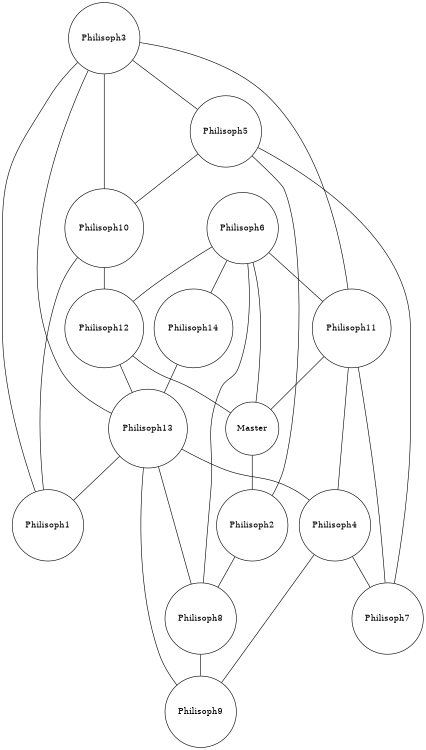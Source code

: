 graph ClusterNodes {
		graph [ dpi = 600 ]; 
		rankdir=UD;
		size="8,5";
		node [shape = circle];
	Philisoph3 -- Philisoph1
	Philisoph3 -- Philisoph13
	Philisoph3 -- Philisoph10
	Philisoph3 -- Philisoph11
	Philisoph3 -- Philisoph5
	Philisoph6 -- Philisoph14
	Philisoph6 -- Philisoph12
	Philisoph6 -- Master
	Philisoph6 -- Philisoph8
	Philisoph6 -- Philisoph11
	Philisoph11 -- Master
	Philisoph11 -- Philisoph7
	Philisoph11 -- Philisoph4
	Philisoph14 -- Philisoph13
	Philisoph5 -- Philisoph7
	Philisoph5 -- Philisoph10
	Philisoph5 -- Philisoph2
	Philisoph10 -- Philisoph12
	Philisoph10 -- Philisoph1
	Philisoph12 -- Master
	Philisoph12 -- Philisoph13
	Philisoph13 -- Philisoph1
	Philisoph13 -- Philisoph8
	Philisoph13 -- Philisoph9
	Philisoph13 -- Philisoph4
	Master -- Philisoph2
	Philisoph2 -- Philisoph8
	Philisoph4 -- Philisoph9
	Philisoph4 -- Philisoph7
	Philisoph8 -- Philisoph9
}
